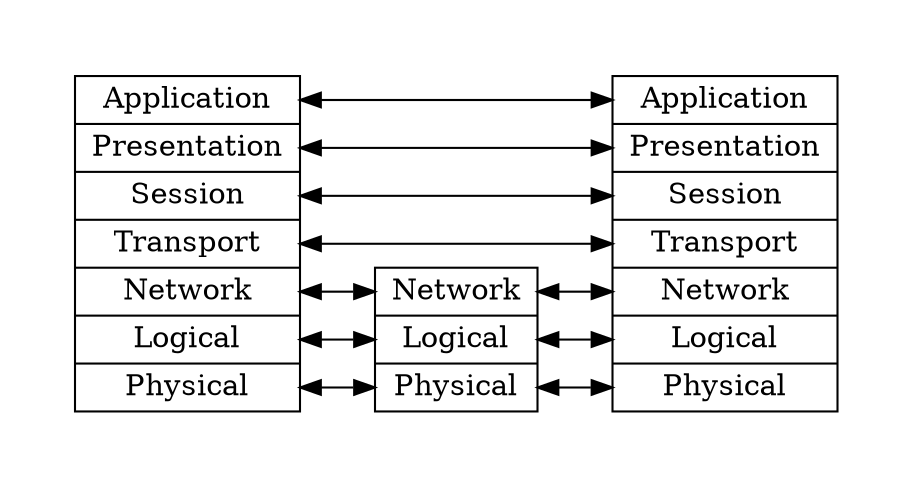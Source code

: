 digraph OSI_model {
	graph [pad="0.5", nodesep="0.1"];
	rankdir=LR;
	node [shape=record];
	struct1 [shape=record, label="<a0> Application|<a1> Presentation|<a2> Session|<a3> Transport|<a4> Network|<a5> Logical|<a6> Physical"]
	struct2 [shape=record, label="<a0> Application|<a1> Presentation|<a2> Session|<a3> Transport|<a4> Network|<a5> Logical|<a6> Physical"]
	struct3 [shape=record, label="<a4> Network|<a5> Logical|<a6> Physical"]

		struct1:a0 -> struct2:a0 [dir=both]
		struct1:a1 -> struct2:a1 [dir=both]
		struct1:a2 -> struct2:a2 [dir=both]
		struct1:a3 -> struct2:a3 [dir=both]
		struct1:a4 -> struct3:a4 -> struct2:a4 [dir=both] 
		struct1:a5 -> struct3:a5 -> struct2:a5 [dir=both] 
		struct1:a6 -> struct3:a6 -> struct2:a6 [dir=both] 

}
